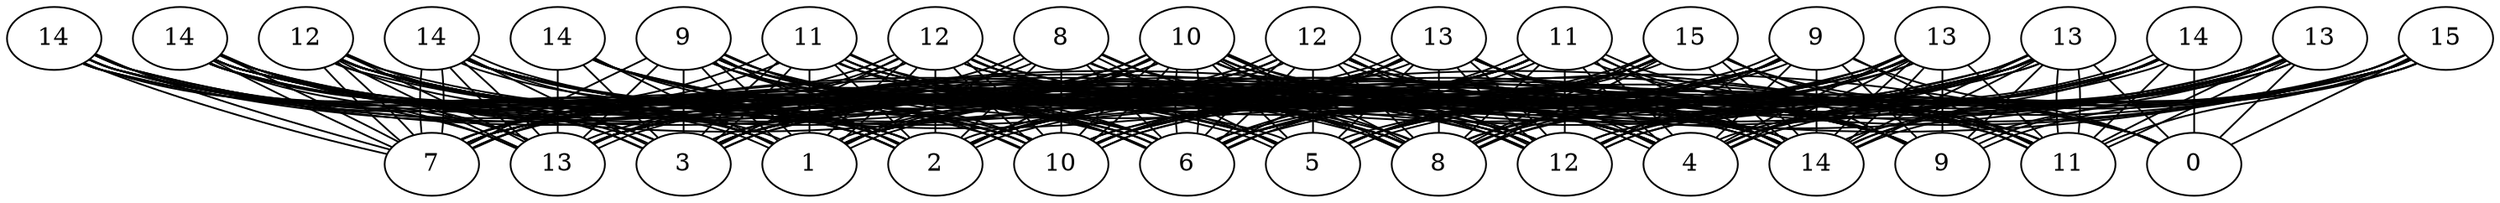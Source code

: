 graph X {
 0-0 [label="nodo0-0"];
 1-0 [label="nodo1-0"];
 0-1 [label="nodo0-1"];
 1-1 [label="nodo1-1"];
 0-2 [label="nodo0-2"];
 1-2 [label="nodo1-2"];
 0-3 [label="nodo0-3"];
 1-3 [label="nodo1-3"];
 0-4 [label="nodo0-4"];
 1-4 [label="nodo1-4"];
 0-5 [label="nodo0-5"];
 1-5 [label="nodo1-5"];
 0-6 [label="nodo0-6"];
 1-6 [label="nodo1-6"];
 0-7 [label="nodo0-7"];
 1-7 [label="nodo1-7"];
 0-8 [label="nodo0-8"];
 1-8 [label="nodo1-8"];
 0-9 [label="nodo0-9"];
 1-9 [label="nodo1-9"];
 0-10 [label="nodo0-10"];
 1-10 [label="nodo1-10"];
 0-11 [label="nodo0-11"];
 1-11 [label="nodo1-11"];
 0-12 [label="nodo0-12"];
 1-12 [label="nodo1-12"];
 0-13 [label="nodo0-13"];
 1-13 [label="nodo1-13"];
 0-14 [label="nodo0-14"];
 1-14 [label="nodo1-14"];
 0-15 [label="nodo0-15"];
 1-15 [label="nodo1-15"];
 0-16 [label="nodo0-16"];
 1-16 [label="nodo1-16"];
 0-17 [label="nodo0-17"];
 1-17 [label="nodo1-17"];
 0-18 [label="nodo0-18"];
 1-18 [label="nodo1-18"];
 0-19 [label="nodo0-19"];
 1-19 [label="nodo1-19"];
 2-0 [label="nodo2-0"];
 2-1 [label="nodo2-1"];
 2-2 [label="nodo2-2"];
 2-3 [label="nodo2-3"];
 2-4 [label="nodo2-4"];
 2-5 [label="nodo2-5"];
 2-6 [label="nodo2-6"];
 2-7 [label="nodo2-7"];
 2-8 [label="nodo2-8"];
 2-9 [label="nodo2-9"];
 2-10 [label="nodo2-10"];
 2-11 [label="nodo2-11"];
 2-12 [label="nodo2-12"];
 2-13 [label="nodo2-13"];
 2-14 [label="nodo2-14"];
 2-15 [label="nodo2-15"];
 2-16 [label="nodo2-16"];
 2-17 [label="nodo2-17"];
 2-18 [label="nodo2-18"];
 2-19 [label="nodo2-19"];
 3-0 [label="nodo3-0"];
 3-1 [label="nodo3-1"];
 3-2 [label="nodo3-2"];
 3-3 [label="nodo3-3"];
 3-4 [label="nodo3-4"];
 3-5 [label="nodo3-5"];
 3-6 [label="nodo3-6"];
 3-7 [label="nodo3-7"];
 3-8 [label="nodo3-8"];
 3-9 [label="nodo3-9"];
 3-10 [label="nodo3-10"];
 3-11 [label="nodo3-11"];
 3-12 [label="nodo3-12"];
 3-13 [label="nodo3-13"];
 3-14 [label="nodo3-14"];
 3-15 [label="nodo3-15"];
 3-16 [label="nodo3-16"];
 3-17 [label="nodo3-17"];
 3-18 [label="nodo3-18"];
 3-19 [label="nodo3-19"];
 4-0 [label="nodo4-0"];
 4-1 [label="nodo4-1"];
 4-2 [label="nodo4-2"];
 4-3 [label="nodo4-3"];
 4-4 [label="nodo4-4"];
 4-5 [label="nodo4-5"];
 4-6 [label="nodo4-6"];
 4-7 [label="nodo4-7"];
 4-8 [label="nodo4-8"];
 4-9 [label="nodo4-9"];
 4-10 [label="nodo4-10"];
 4-11 [label="nodo4-11"];
 4-12 [label="nodo4-12"];
 4-13 [label="nodo4-13"];
 4-14 [label="nodo4-14"];
 4-15 [label="nodo4-15"];
 4-16 [label="nodo4-16"];
 4-17 [label="nodo4-17"];
 4-18 [label="nodo4-18"];
 4-19 [label="nodo4-19"];
 5-0 [label="nodo5-0"];
 5-1 [label="nodo5-1"];
 5-2 [label="nodo5-2"];
 5-3 [label="nodo5-3"];
 5-4 [label="nodo5-4"];
 5-5 [label="nodo5-5"];
 5-6 [label="nodo5-6"];
 5-7 [label="nodo5-7"];
 5-8 [label="nodo5-8"];
 5-9 [label="nodo5-9"];
 5-10 [label="nodo5-10"];
 5-11 [label="nodo5-11"];
 5-12 [label="nodo5-12"];
 5-13 [label="nodo5-13"];
 5-14 [label="nodo5-14"];
 5-15 [label="nodo5-15"];
 5-16 [label="nodo5-16"];
 5-17 [label="nodo5-17"];
 5-18 [label="nodo5-18"];
 5-19 [label="nodo5-19"];
 6-0 [label="nodo6-0"];
 6-1 [label="nodo6-1"];
 6-2 [label="nodo6-2"];
 6-3 [label="nodo6-3"];
 6-4 [label="nodo6-4"];
 6-5 [label="nodo6-5"];
 6-6 [label="nodo6-6"];
 6-7 [label="nodo6-7"];
 6-8 [label="nodo6-8"];
 6-9 [label="nodo6-9"];
 6-10 [label="nodo6-10"];
 6-11 [label="nodo6-11"];
 6-12 [label="nodo6-12"];
 6-13 [label="nodo6-13"];
 6-14 [label="nodo6-14"];
 6-15 [label="nodo6-15"];
 6-16 [label="nodo6-16"];
 6-17 [label="nodo6-17"];
 6-18 [label="nodo6-18"];
 6-19 [label="nodo6-19"];
 7-0 [label="nodo7-0"];
 7-1 [label="nodo7-1"];
 7-2 [label="nodo7-2"];
 7-3 [label="nodo7-3"];
 7-4 [label="nodo7-4"];
 7-5 [label="nodo7-5"];
 7-6 [label="nodo7-6"];
 7-7 [label="nodo7-7"];
 7-8 [label="nodo7-8"];
 7-9 [label="nodo7-9"];
 7-10 [label="nodo7-10"];
 7-11 [label="nodo7-11"];
 7-12 [label="nodo7-12"];
 7-13 [label="nodo7-13"];
 7-14 [label="nodo7-14"];
 7-15 [label="nodo7-15"];
 7-16 [label="nodo7-16"];
 7-17 [label="nodo7-17"];
 7-18 [label="nodo7-18"];
 7-19 [label="nodo7-19"];
 8-0 [label="nodo8-0"];
 8-1 [label="nodo8-1"];
 8-2 [label="nodo8-2"];
 8-3 [label="nodo8-3"];
 8-4 [label="nodo8-4"];
 8-5 [label="nodo8-5"];
 8-6 [label="nodo8-6"];
 8-7 [label="nodo8-7"];
 8-8 [label="nodo8-8"];
 8-9 [label="nodo8-9"];
 8-10 [label="nodo8-10"];
 8-11 [label="nodo8-11"];
 8-12 [label="nodo8-12"];
 8-13 [label="nodo8-13"];
 8-14 [label="nodo8-14"];
 8-15 [label="nodo8-15"];
 8-16 [label="nodo8-16"];
 8-17 [label="nodo8-17"];
 8-18 [label="nodo8-18"];
 8-19 [label="nodo8-19"];
 9-0 [label="nodo9-0"];
 9-1 [label="nodo9-1"];
 9-2 [label="nodo9-2"];
 9-3 [label="nodo9-3"];
 9-4 [label="nodo9-4"];
 9-5 [label="nodo9-5"];
 9-6 [label="nodo9-6"];
 9-7 [label="nodo9-7"];
 9-8 [label="nodo9-8"];
 9-9 [label="nodo9-9"];
 9-10 [label="nodo9-10"];
 9-11 [label="nodo9-11"];
 9-12 [label="nodo9-12"];
 9-13 [label="nodo9-13"];
 9-14 [label="nodo9-14"];
 9-15 [label="nodo9-15"];
 9-16 [label="nodo9-16"];
 9-17 [label="nodo9-17"];
 9-18 [label="nodo9-18"];
 9-19 [label="nodo9-19"];
 10-0 [label="nodo10-0"];
 10-1 [label="nodo10-1"];
 10-2 [label="nodo10-2"];
 10-3 [label="nodo10-3"];
 10-4 [label="nodo10-4"];
 10-5 [label="nodo10-5"];
 10-6 [label="nodo10-6"];
 10-7 [label="nodo10-7"];
 10-8 [label="nodo10-8"];
 10-9 [label="nodo10-9"];
 10-10 [label="nodo10-10"];
 10-11 [label="nodo10-11"];
 10-12 [label="nodo10-12"];
 10-13 [label="nodo10-13"];
 10-14 [label="nodo10-14"];
 10-15 [label="nodo10-15"];
 10-16 [label="nodo10-16"];
 10-17 [label="nodo10-17"];
 10-18 [label="nodo10-18"];
 10-19 [label="nodo10-19"];
 11-0 [label="nodo11-0"];
 11-1 [label="nodo11-1"];
 11-2 [label="nodo11-2"];
 11-3 [label="nodo11-3"];
 11-4 [label="nodo11-4"];
 11-5 [label="nodo11-5"];
 11-6 [label="nodo11-6"];
 11-7 [label="nodo11-7"];
 11-8 [label="nodo11-8"];
 11-9 [label="nodo11-9"];
 11-10 [label="nodo11-10"];
 11-11 [label="nodo11-11"];
 11-12 [label="nodo11-12"];
 11-13 [label="nodo11-13"];
 11-14 [label="nodo11-14"];
 11-15 [label="nodo11-15"];
 11-16 [label="nodo11-16"];
 11-17 [label="nodo11-17"];
 11-18 [label="nodo11-18"];
 11-19 [label="nodo11-19"];
 12-0 [label="nodo12-0"];
 12-1 [label="nodo12-1"];
 12-2 [label="nodo12-2"];
 12-3 [label="nodo12-3"];
 12-4 [label="nodo12-4"];
 12-5 [label="nodo12-5"];
 12-6 [label="nodo12-6"];
 12-7 [label="nodo12-7"];
 12-8 [label="nodo12-8"];
 12-9 [label="nodo12-9"];
 12-10 [label="nodo12-10"];
 12-11 [label="nodo12-11"];
 12-12 [label="nodo12-12"];
 12-13 [label="nodo12-13"];
 12-14 [label="nodo12-14"];
 12-15 [label="nodo12-15"];
 12-16 [label="nodo12-16"];
 12-17 [label="nodo12-17"];
 12-18 [label="nodo12-18"];
 12-19 [label="nodo12-19"];
 13-0 [label="nodo13-0"];
 13-1 [label="nodo13-1"];
 13-2 [label="nodo13-2"];
 13-3 [label="nodo13-3"];
 13-4 [label="nodo13-4"];
 13-5 [label="nodo13-5"];
 13-6 [label="nodo13-6"];
 13-7 [label="nodo13-7"];
 13-8 [label="nodo13-8"];
 13-9 [label="nodo13-9"];
 13-10 [label="nodo13-10"];
 13-11 [label="nodo13-11"];
 13-12 [label="nodo13-12"];
 13-13 [label="nodo13-13"];
 13-14 [label="nodo13-14"];
 13-15 [label="nodo13-15"];
 13-16 [label="nodo13-16"];
 13-17 [label="nodo13-17"];
 13-18 [label="nodo13-18"];
 13-19 [label="nodo13-19"];
 14-0 [label="nodo14-0"];
 14-1 [label="nodo14-1"];
 14-2 [label="nodo14-2"];
 14-3 [label="nodo14-3"];
 14-4 [label="nodo14-4"];
 14-5 [label="nodo14-5"];
 14-6 [label="nodo14-6"];
 14-7 [label="nodo14-7"];
 14-8 [label="nodo14-8"];
 14-9 [label="nodo14-9"];
 14-10 [label="nodo14-10"];
 14-11 [label="nodo14-11"];
 14-12 [label="nodo14-12"];
 14-13 [label="nodo14-13"];
 14-14 [label="nodo14-14"];
 14-15 [label="nodo14-15"];
 14-16 [label="nodo14-16"];
 14-17 [label="nodo14-17"];
 14-18 [label="nodo14-18"];
 14-19 [label="nodo14-19"];
  0-15 -- 1-15  [label="1"];
  1-10 -- 2-10  [label="1"];
  3-11 -- 4-11  [label="1"];
  4-0 -- 5-0  [label="1"];
  4-4 -- 5-4  [label="1"];
  4-16 -- 4-17  [label="1"];
  5-8 -- 6-8  [label="1"];
  5-11 -- 5-12  [label="1"];
  5-16 -- 5-17  [label="1"];
  5-18 -- 6-18  [label="1"];
  6-7 -- 6-8  [label="1"];
  6-12 -- 6-13  [label="1"];
  7-3 -- 8-3  [label="1"];
  9-1 -- 10-1  [label="1"];
  9-3 -- 10-3  [label="1"];
  9-3 -- 9-4  [label="1"];
  9-14 -- 10-14  [label="1"];
  9-19 -- 10-19  [label="1"];
  10-8 -- 10-9  [label="1"];
  10-11 -- 11-11  [label="1"];
  10-15 -- 10-16  [label="1"];
  10-18 -- 11-18  [label="1"];
  11-8 -- 12-8  [label="1"];
  11-10 -- 12-10  [label="1"];
  11-12 -- 11-13  [label="1"];
  11-17 -- 12-17  [label="1"];
  12-0 -- 13-0  [label="1"];
  12-7 -- 13-7  [label="1"];
  12-12 -- 13-12  [label="1"];
  12-16 -- 13-16  [label="1"];
  13-3 -- 13-4  [label="1"];
  13-9 -- 13-10  [label="1"];
  13-13 -- 13-14  [label="1"];
  13-14 -- 13-15  [label="1"];
  0-1 -- 0-2  [label="2"];
  0-8 -- 1-8  [label="2"];
  0-16 -- 0-17  [label="2"];
  1-3 -- 2-3  [label="2"];
  2-3 -- 3-3  [label="2"];
  2-10 -- 3-10  [label="2"];
  2-12 -- 2-13  [label="2"];
  2-16 -- 2-17  [label="2"];
  2-17 -- 2-18  [label="2"];
  3-5 -- 3-6  [label="2"];
  3-9 -- 4-9  [label="2"];
  3-10 -- 4-10  [label="2"];
  3-17 -- 4-17  [label="2"];
  4-0 -- 4-1  [label="2"];
  4-2 -- 5-2  [label="2"];
  5-15 -- 6-15  [label="2"];
  6-6 -- 7-6  [label="2"];
  6-10 -- 7-10  [label="2"];
  7-0 -- 7-1  [label="2"];
  7-3 -- 7-4  [label="2"];
  8-5 -- 8-6  [label="2"];
  8-7 -- 9-7  [label="2"];
  9-7 -- 9-8  [label="2"];
  9-15 -- 10-15  [label="2"];
  10-0 -- 10-1  [label="2"];
  11-5 -- 11-6  [label="2"];
  11-19 -- 12-19  [label="2"];
  12-13 -- 13-13  [label="2"];
  13-6 -- 13-7  [label="2"];
  13-8 -- 13-9  [label="2"];
  13-12 -- 13-13  [label="2"];
  13-17 -- 13-18  [label="2"];
  14-6 -- 14-7  [label="2"];
  14-10 -- 14-11  [label="2"];
  0-3 -- 1-3  [label="3"];
  0-12 -- 1-12  [label="3"];
  0-16 -- 1-16  [label="3"];
  1-12 -- 1-13  [label="3"];
  2-13 -- 2-14  [label="3"];
  3-1 -- 3-2  [label="3"];
  3-8 -- 3-9  [label="3"];
  4-18 -- 4-19  [label="3"];
  5-13 -- 6-13  [label="3"];
  5-17 -- 6-17  [label="3"];
  5-19 -- 6-19  [label="3"];
  6-14 -- 7-14  [label="3"];
  7-1 -- 7-2  [label="3"];
  7-8 -- 7-9  [label="3"];
  7-10 -- 7-11  [label="3"];
  8-1 -- 8-2  [label="3"];
  9-13 -- 10-13  [label="3"];
  10-1 -- 10-2  [label="3"];
  10-4 -- 11-4  [label="3"];
  11-0 -- 11-1  [label="3"];
  11-2 -- 11-3  [label="3"];
  11-7 -- 12-7  [label="3"];
  11-16 -- 11-17  [label="3"];
  12-7 -- 12-8  [label="3"];
  12-8 -- 13-8  [label="3"];
  13-13 -- 14-13  [label="3"];
  13-18 -- 14-18  [label="3"];
  0-18 -- 1-18  [label="4"];
  1-16 -- 2-16  [label="4"];
  2-8 -- 2-9  [label="4"];
  2-12 -- 3-12  [label="4"];
  2-17 -- 3-17  [label="4"];
  4-5 -- 5-5  [label="4"];
  5-6 -- 6-6  [label="4"];
  5-12 -- 5-13  [label="4"];
  6-1 -- 7-1  [label="4"];
  6-16 -- 6-17  [label="4"];
  6-17 -- 7-17  [label="4"];
  7-6 -- 7-7  [label="4"];
  7-11 -- 8-11  [label="4"];
  10-9 -- 10-10  [label="4"];
  12-2 -- 13-2  [label="4"];
  12-6 -- 13-6  [label="4"];
  14-0 -- 14-1  [label="4"];
  14-7 -- 14-8  [label="4"];
  14-16 -- 14-17  [label="4"];
  0-3 -- 0-4  [label="5"];
  0-4 -- 1-4  [label="5"];
  2-4 -- 3-4  [label="5"];
  2-6 -- 3-6  [label="5"];
  3-2 -- 3-3  [label="5"];
  3-17 -- 3-18  [label="5"];
  3-18 -- 4-18  [label="5"];
  3-18 -- 3-19  [label="5"];
  4-4 -- 4-5  [label="5"];
  4-15 -- 5-15  [label="5"];
  4-16 -- 5-16  [label="5"];
  5-14 -- 6-14  [label="5"];
  6-4 -- 6-5  [label="5"];
  6-10 -- 6-11  [label="5"];
  6-14 -- 6-15  [label="5"];
  7-4 -- 7-5  [label="5"];
  7-15 -- 8-15  [label="5"];
  8-0 -- 8-1  [label="5"];
  8-6 -- 9-6  [label="5"];
  9-5 -- 10-5  [label="5"];
  9-10 -- 9-11  [label="5"];
  11-2 -- 12-2  [label="5"];
  11-9 -- 12-9  [label="5"];
  11-9 -- 11-10  [label="5"];
  11-14 -- 11-15  [label="5"];
  11-15 -- 11-16  [label="5"];
  11-16 -- 12-16  [label="5"];
  12-1 -- 13-1  [label="5"];
  12-15 -- 12-16  [label="5"];
  14-12 -- 14-13  [label="5"];
  14-13 -- 14-14  [label="5"];
  0-5 -- 0-6  [label="6"];
  0-6 -- 1-6  [label="6"];
  1-0 -- 1-1  [label="6"];
  1-4 -- 1-5  [label="6"];
  1-14 -- 2-14  [label="6"];
  1-15 -- 2-15  [label="6"];
  2-1 -- 2-2  [label="6"];
  2-14 -- 3-14  [label="6"];
  3-12 -- 3-13  [label="6"];
  3-15 -- 3-16  [label="6"];
  4-1 -- 5-1  [label="6"];
  4-12 -- 4-13  [label="6"];
  5-10 -- 6-10  [label="6"];
  5-11 -- 6-11  [label="6"];
  6-5 -- 6-6  [label="6"];
  6-8 -- 7-8  [label="6"];
  6-15 -- 6-16  [label="6"];
  7-9 -- 8-9  [label="6"];
  7-12 -- 7-13  [label="6"];
  7-16 -- 7-17  [label="6"];
  7-17 -- 8-17  [label="6"];
  8-6 -- 8-7  [label="6"];
  8-7 -- 8-8  [label="6"];
  8-8 -- 8-9  [label="6"];
  8-11 -- 9-11  [label="6"];
  8-13 -- 8-14  [label="6"];
  8-18 -- 8-19  [label="6"];
  9-4 -- 9-5  [label="6"];
  9-11 -- 10-11  [label="6"];
  10-2 -- 10-3  [label="6"];
  10-17 -- 10-18  [label="6"];
  12-10 -- 12-11  [label="6"];
  12-11 -- 12-12  [label="6"];
  12-14 -- 12-15  [label="6"];
  13-16 -- 14-16  [label="6"];
  14-2 -- 14-3  [label="6"];
  14-18 -- 14-19  [label="6"];
  0-11 -- 1-11  [label="7"];
  0-13 -- 1-13  [label="7"];
  1-7 -- 1-8  [label="7"];
  2-0 -- 2-1  [label="7"];
  2-7 -- 2-8  [label="7"];
  2-11 -- 3-11  [label="7"];
  3-4 -- 4-4  [label="7"];
  3-16 -- 3-17  [label="7"];
  4-13 -- 5-13  [label="7"];
  5-1 -- 6-1  [label="7"];
  6-8 -- 6-9  [label="7"];
  6-12 -- 7-12  [label="7"];
  6-18 -- 6-19  [label="7"];
  7-13 -- 8-13  [label="7"];
  9-12 -- 10-12  [label="7"];
  10-11 -- 10-12  [label="7"];
  10-14 -- 11-14  [label="7"];
  10-18 -- 10-19  [label="7"];
  12-2 -- 12-3  [label="7"];
  12-15 -- 13-15  [label="7"];
  12-19 -- 13-19  [label="7"];
  13-7 -- 14-7  [label="7"];
  13-9 -- 14-9  [label="7"];
  0-0 -- 1-0  [label="8"];
  0-2 -- 0-3  [label="8"];
  0-7 -- 0-8  [label="8"];
  0-10 -- 1-10  [label="8"];
  0-11 -- 0-12  [label="8"];
  0-17 -- 0-18  [label="8"];
  1-2 -- 2-2  [label="8"];
  1-12 -- 2-12  [label="8"];
  2-1 -- 3-1  [label="8"];
  2-11 -- 2-12  [label="8"];
  2-19 -- 3-19  [label="8"];
  3-2 -- 4-2  [label="8"];
  3-6 -- 3-7  [label="8"];
  3-10 -- 3-11  [label="8"];
  4-6 -- 4-7  [label="8"];
  5-4 -- 6-4  [label="8"];
  5-17 -- 5-18  [label="8"];
  6-3 -- 7-3  [label="8"];
  7-4 -- 8-4  [label="8"];
  7-5 -- 8-5  [label="8"];
  7-15 -- 7-16  [label="8"];
  8-9 -- 9-9  [label="8"];
  8-14 -- 9-14  [label="8"];
  8-14 -- 8-15  [label="8"];
  8-19 -- 9-19  [label="8"];
  9-0 -- 10-0  [label="8"];
  10-0 -- 11-0  [label="8"];
  10-9 -- 11-9  [label="8"];
  10-12 -- 10-13  [label="8"];
  10-17 -- 11-17  [label="8"];
  13-0 -- 14-0  [label="8"];
  13-5 -- 14-5  [label="8"];
  13-11 -- 13-12  [label="8"];
  0-1 -- 1-1  [label="9"];
  0-5 -- 1-5  [label="9"];
  4-1 -- 4-2  [label="9"];
  4-14 -- 4-15  [label="9"];
  6-0 -- 7-0  [label="9"];
  8-5 -- 9-5  [label="9"];
  8-15 -- 8-16  [label="9"];
  8-16 -- 9-16  [label="9"];
  10-5 -- 10-6  [label="9"];
  10-16 -- 11-16  [label="9"];
  12-8 -- 12-9  [label="9"];
  13-1 -- 14-1  [label="9"];
  13-11 -- 14-11  [label="9"];
  13-17 -- 14-17  [label="9"];
  14-14 -- 14-15  [label="9"];
  1-19 -- 2-19  [label="10"];
  2-3 -- 2-4  [label="10"];
  3-14 -- 4-14  [label="10"];
  4-3 -- 5-3  [label="10"];
  4-6 -- 5-6  [label="10"];
  6-1 -- 6-2  [label="10"];
  6-5 -- 7-5  [label="10"];
  6-9 -- 6-10  [label="10"];
  7-1 -- 8-1  [label="10"];
  11-1 -- 12-1  [label="10"];
  11-12 -- 12-12  [label="10"];
  12-1 -- 12-2  [label="10"];
  12-4 -- 13-4  [label="10"];
  12-18 -- 12-19  [label="10"];
  14-1 -- 14-2  [label="10"];
  14-4 -- 14-5  [label="10"];
  0-9 -- 0-10  [label="11"];
  0-14 -- 1-14  [label="11"];
  2-6 -- 2-7  [label="11"];
  3-7 -- 4-7  [label="11"];
  4-9 -- 4-10  [label="11"];
  5-6 -- 5-7  [label="11"];
  5-9 -- 5-10  [label="11"];
  7-18 -- 7-19  [label="11"];
  8-9 -- 8-10  [label="11"];
  12-3 -- 13-3  [label="11"];
  12-4 -- 12-5  [label="11"];
  12-17 -- 12-18  [label="11"];
  2-0 -- 3-0  [label="12"];
  7-18 -- 8-18  [label="12"];
  8-18 -- 9-18  [label="12"];
  11-3 -- 11-4  [label="12"];
  11-6 -- 12-6  [label="12"];
  14-5 -- 14-6  [label="12"];
  1-9 -- 2-9  [label="13"];
  1-15 -- 1-16  [label="13"];
  1-17 -- 1-18  [label="13"];
  4-8 -- 4-9  [label="13"];
  8-17 -- 9-17  [label="13"];
  0-19 -- 1-19  [label="14"];
  1-8 -- 2-8  [label="14"];
  3-3 -- 4-3  [label="14"];
  7-12 -- 8-12  [label="14"];
  9-1 -- 9-2  [label="14"];
  1-5 -- 2-5  [label="15"];
  10-7 -- 11-7  [label="15"];
}
